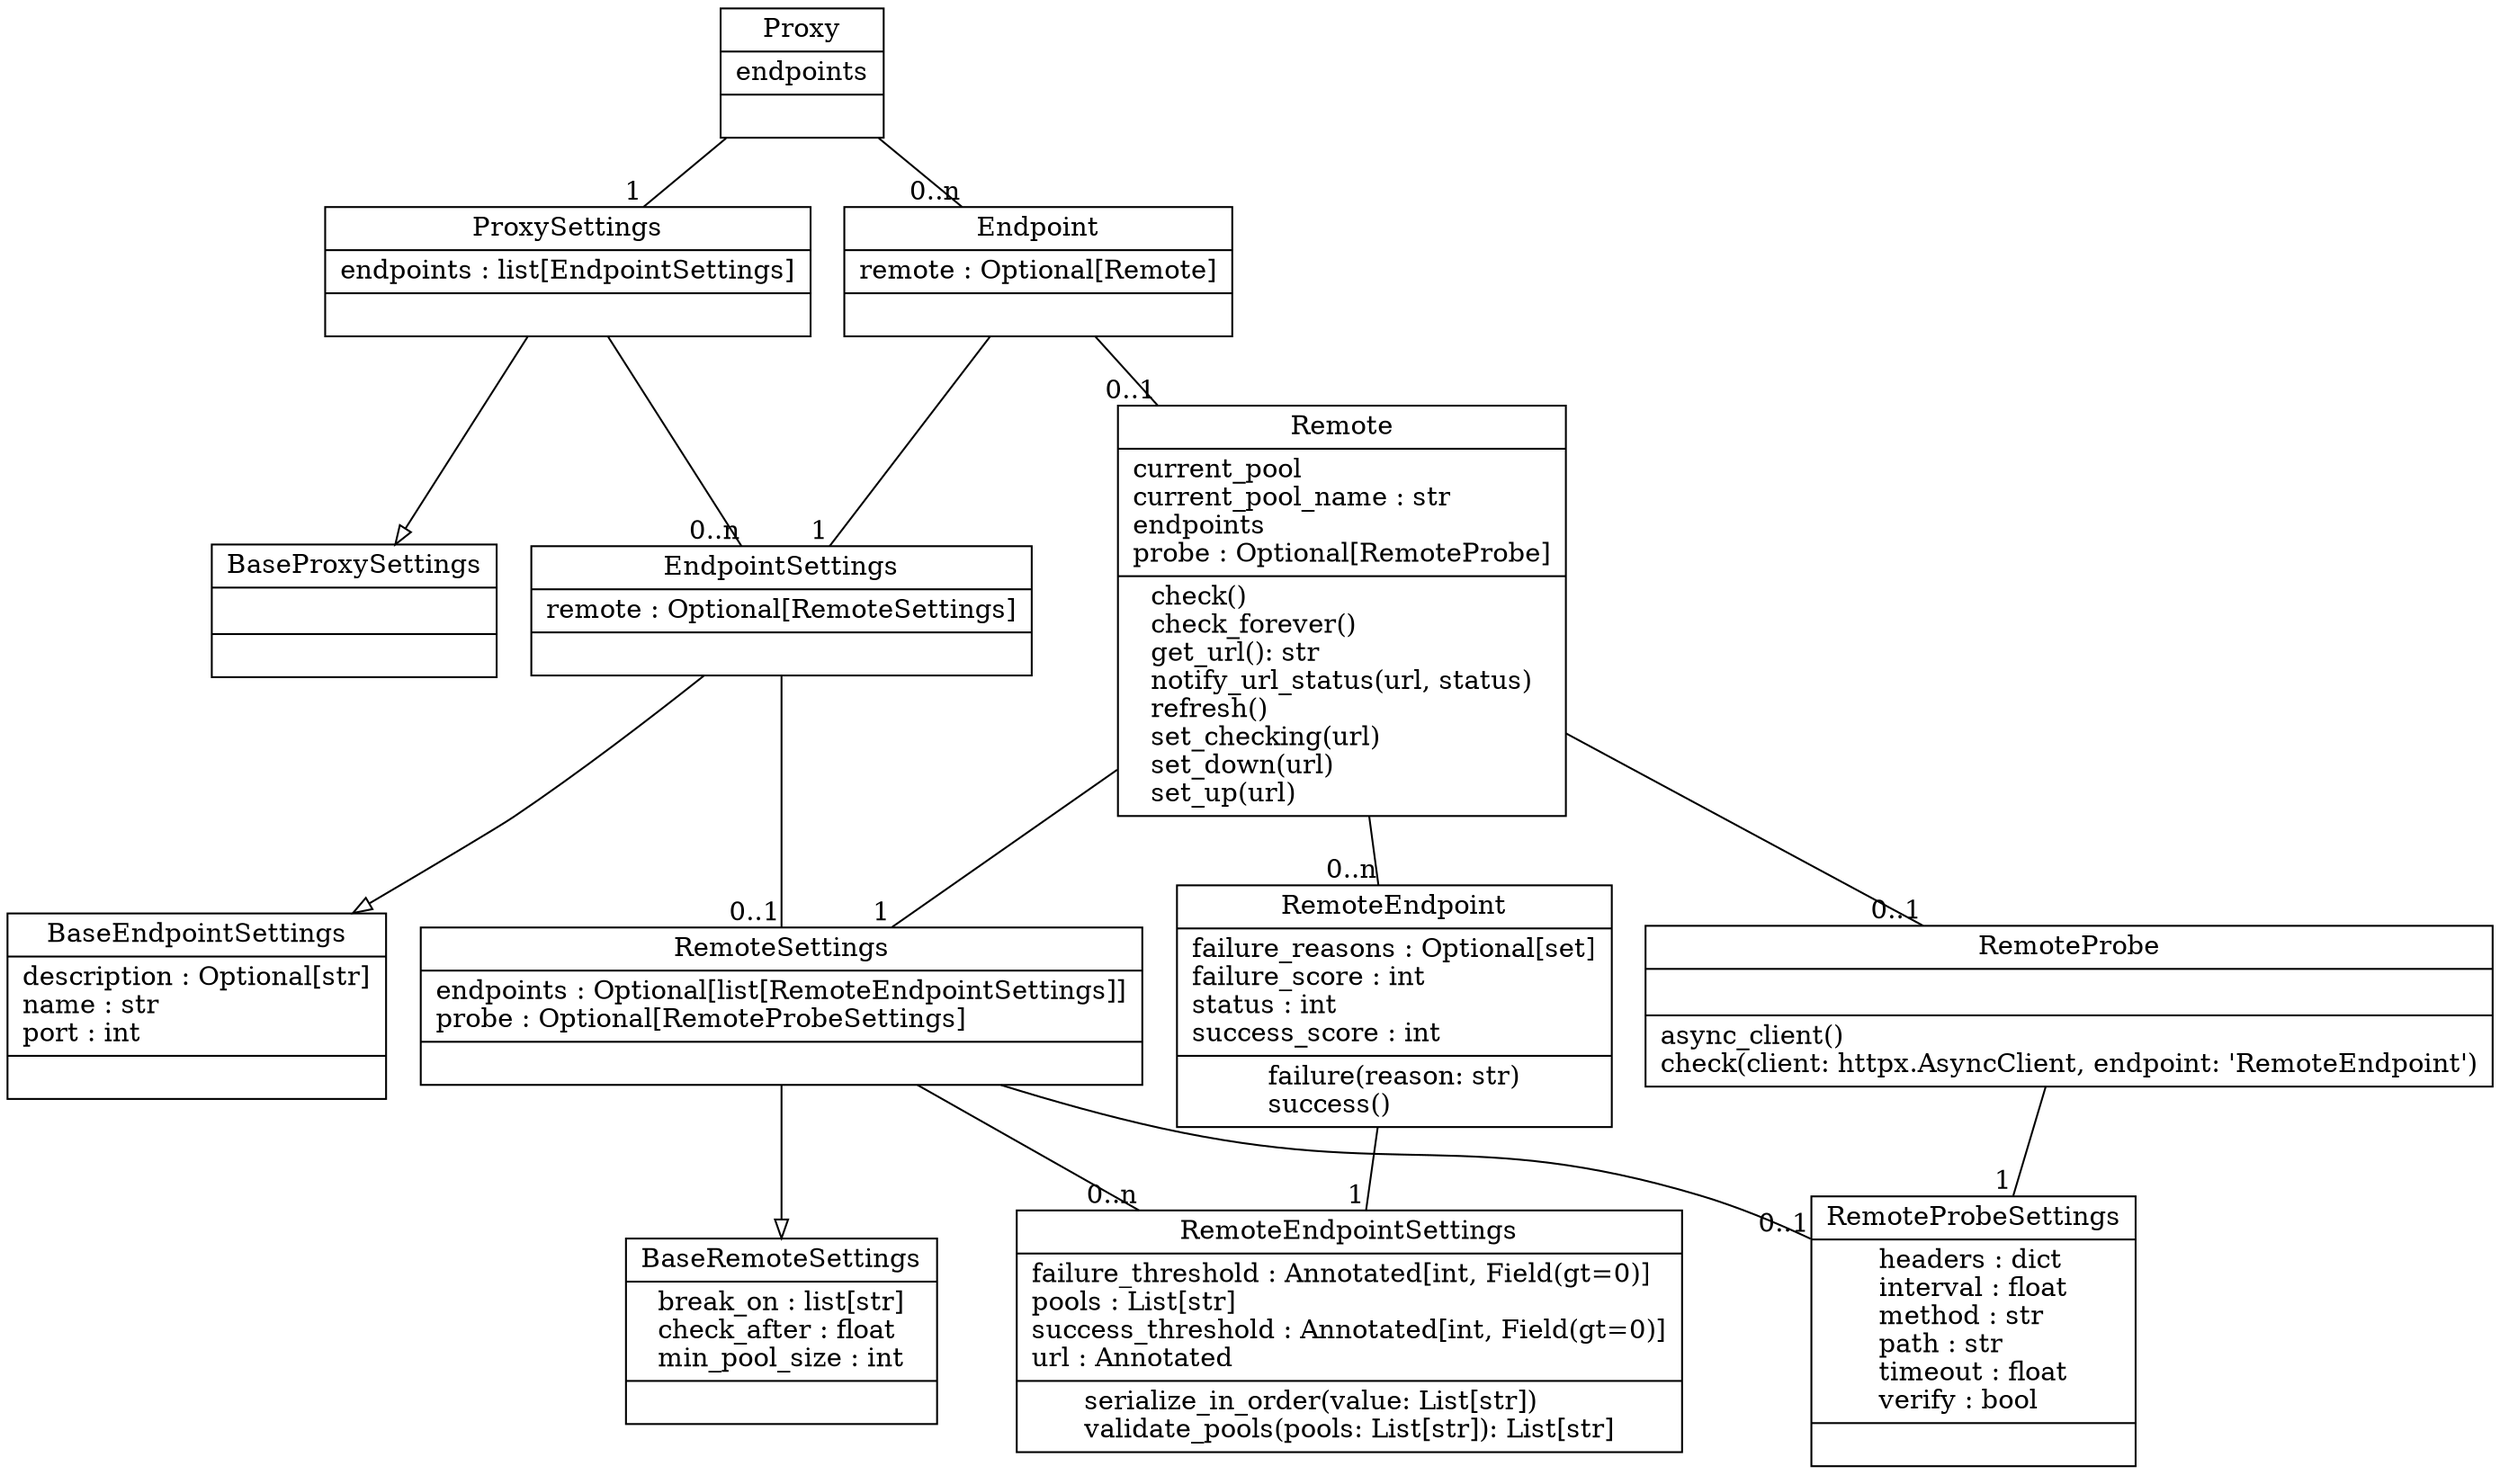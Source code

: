 digraph "classes" {
    rankdir = TB
    charset = "utf-8"

    "harp_apps.proxy.settings.BaseProxySettings" [color = "black", fontcolor = "black", label = <{BaseProxySettings|<br ALIGN="LEFT"/>|}>, shape = "record", style = "solid"];
    "harp_apps.proxy.settings.Proxy" [color = "black", fontcolor = "black", label = <{Proxy|endpoints<br ALIGN="LEFT"/>|}>, shape = "record", style = "solid"];
    "harp_apps.proxy.settings.ProxySettings" [color = "black", fontcolor = "black", label = <{ProxySettings|endpoints : list[EndpointSettings]<br ALIGN="LEFT"/>|}>, shape = "record", style = "solid"];
    "harp_apps.proxy.settings.ProxySettings" -> "harp_apps.proxy.settings.BaseProxySettings" [arrowhead = "empty", arrowtail = "none"];
    "harp_apps.proxy.settings.endpoint.BaseEndpointSettings" [color = "black", fontcolor = "black", label = <{BaseEndpointSettings|description : Optional[str]<br ALIGN="LEFT"/>name : str<br ALIGN="LEFT"/>port : int<br ALIGN="LEFT"/>|}>, shape = "record", style = "solid"];
    "harp_apps.proxy.settings.endpoint.Endpoint" [color = "black", fontcolor = "black", label = <{Endpoint|remote : Optional[Remote]<br ALIGN="LEFT"/>|}>, shape = "record", style = "solid"];
    "harp_apps.proxy.settings.endpoint.EndpointSettings" [color = "black", fontcolor = "black", label = <{EndpointSettings|remote : Optional[RemoteSettings]<br ALIGN="LEFT"/>|}>, shape = "record", style = "solid"];
    "harp_apps.proxy.settings.remote.BaseRemoteSettings" [color = "black", fontcolor = "black", label = <{BaseRemoteSettings|break_on : list[str]<br ALIGN="LEFT"/>check_after : float<br ALIGN="LEFT"/>min_pool_size : int<br ALIGN="LEFT"/>|}>, shape = "record", style = "solid"];
    "harp_apps.proxy.settings.remote.Remote" [color = "black", fontcolor = "black", label = <{Remote|current_pool<br ALIGN="LEFT"/>current_pool_name : str<br ALIGN="LEFT"/>endpoints<br ALIGN="LEFT"/>probe : Optional[RemoteProbe]<br ALIGN="LEFT"/>|check()<br ALIGN="LEFT"/>check_forever()<br ALIGN="LEFT"/>get_url(): str<br ALIGN="LEFT"/>notify_url_status(url, status)<br ALIGN="LEFT"/>refresh()<br ALIGN="LEFT"/>set_checking(url)<br ALIGN="LEFT"/>set_down(url)<br ALIGN="LEFT"/>set_up(url)<br ALIGN="LEFT"/>}>, shape = "record", style = "solid"];
    "harp_apps.proxy.settings.remote.endpoint.RemoteEndpoint" [color = "black", fontcolor = "black", label = <{RemoteEndpoint|failure_reasons : Optional[set]<br ALIGN="LEFT"/>failure_score : int<br ALIGN="LEFT"/>status : int<br ALIGN="LEFT"/>success_score : int<br ALIGN="LEFT"/>|failure(reason: str)<br ALIGN="LEFT"/>success()<br ALIGN="LEFT"/>}>, shape = "record", style = "solid"];
    "harp_apps.proxy.settings.remote.endpoint.RemoteEndpointSettings" [color = "black", fontcolor = "black", label = <{RemoteEndpointSettings|failure_threshold : Annotated[int, Field(gt=0)]<br ALIGN="LEFT"/>pools : List[str]<br ALIGN="LEFT"/>success_threshold : Annotated[int, Field(gt=0)]<br ALIGN="LEFT"/>url : Annotated<br ALIGN="LEFT"/>|serialize_in_order(value: List[str])<br ALIGN="LEFT"/>validate_pools(pools: List[str]): List[str]<br ALIGN="LEFT"/>}>, shape = "record", style = "solid"];
    "harp_apps.proxy.settings.remote.probe.RemoteProbe" [color = "black", fontcolor = "black", label = <{RemoteProbe|<br ALIGN="LEFT"/>|async_client()<br ALIGN="LEFT"/>check(client: httpx.AsyncClient, endpoint: 'RemoteEndpoint')<br ALIGN="LEFT"/>}>, shape = "record", style = "solid"];
    "harp_apps.proxy.settings.remote.probe.RemoteProbeSettings" [color = "black", fontcolor = "black", label = <{RemoteProbeSettings|headers : dict<br ALIGN="LEFT"/>interval : float<br ALIGN="LEFT"/>method : str<br ALIGN="LEFT"/>path : str<br ALIGN="LEFT"/>timeout : float<br ALIGN="LEFT"/>verify : bool<br ALIGN="LEFT"/>|}>, shape = "record", style = "solid"];
    "harp_apps.proxy.settings.remote.RemoteSettings" [color = "black", fontcolor = "black", label = <{RemoteSettings|endpoints : Optional[list[RemoteEndpointSettings]]<br ALIGN="LEFT"/>probe : Optional[RemoteProbeSettings]<br ALIGN="LEFT"/>|}>, shape = "record", style = "solid"];
    "harp_apps.proxy.settings.remote.RemoteSettings" -> "harp_apps.proxy.settings.remote.BaseRemoteSettings" [arrowhead = "empty", arrowtail = "none"];
    "harp_apps.proxy.settings.endpoint.EndpointSettings" -> "harp_apps.proxy.settings.endpoint.BaseEndpointSettings" [arrowhead = "empty", arrowtail = "none"];

    // settings tree
    "harp_apps.proxy.settings.ProxySettings" -> "harp_apps.proxy.settings.endpoint.EndpointSettings" [arrowhead = none, headlabel = "0..n"];
    "harp_apps.proxy.settings.endpoint.EndpointSettings" -> "harp_apps.proxy.settings.remote.RemoteSettings" [arrowhead = none, headlabel = "0..1"];
    "harp_apps.proxy.settings.remote.RemoteSettings" -> "harp_apps.proxy.settings.remote.probe.RemoteProbeSettings" [arrowhead = none, headlabel = "0..1"];
    "harp_apps.proxy.settings.remote.RemoteSettings" -> "harp_apps.proxy.settings.remote.endpoint.RemoteEndpointSettings" [arrowhead = none, headlabel = "0..n"];

    // statefuls tree
    "harp_apps.proxy.settings.Proxy" -> "harp_apps.proxy.settings.ProxySettings" [arrowhead = none, headlabel = "1"];
    "harp_apps.proxy.settings.Proxy" -> "harp_apps.proxy.settings.endpoint.Endpoint" [arrowhead = none, headlabel = "0..n"];
    "harp_apps.proxy.settings.endpoint.Endpoint" -> "harp_apps.proxy.settings.endpoint.EndpointSettings" [arrowhead = none, headlabel = "1"];
    "harp_apps.proxy.settings.endpoint.Endpoint"  -> "harp_apps.proxy.settings.remote.Remote" [arrowhead = none, headlabel = "0..1"];
    "harp_apps.proxy.settings.remote.Remote" -> "harp_apps.proxy.settings.remote.RemoteSettings" [arrowhead = none, headlabel = "1"];
    "harp_apps.proxy.settings.remote.Remote" -> "harp_apps.proxy.settings.remote.endpoint.RemoteEndpoint" [arrowhead = none, headlabel = "0..n"];
    "harp_apps.proxy.settings.remote.Remote" -> "harp_apps.proxy.settings.remote.probe.RemoteProbe" [arrowhead = none, headlabel = "0..1"];
    "harp_apps.proxy.settings.remote.endpoint.RemoteEndpoint" -> "harp_apps.proxy.settings.remote.endpoint.RemoteEndpointSettings" [arrowhead = none, headlabel = "1"];
    "harp_apps.proxy.settings.remote.probe.RemoteProbe" -> "harp_apps.proxy.settings.remote.probe.RemoteProbeSettings" [arrowhead = none, headlabel = "1"];
}
